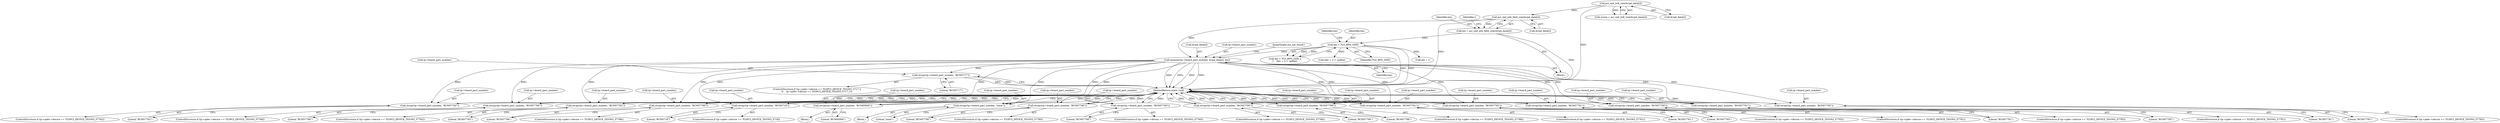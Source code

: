 digraph "0_linux_715230a44310a8cf66fbfb5a46f9a62a9b2de424@API" {
"1000301" [label="(Call,memcpy(tp->board_part_number, &vpd_data[i], len))"];
"1000282" [label="(Call,pci_vpd_info_field_size(&vpd_data[i]))"];
"1000139" [label="(Call,pci_vpd_lrdt_size(&vpd_data[i]))"];
"1000292" [label="(Call,len > TG3_BPN_SIZE)"];
"1000280" [label="(Call,len = pci_vpd_info_field_size(&vpd_data[i]))"];
"1000343" [label="(Call,strcpy(tp->board_part_number, \"BCM5717\"))"];
"1000357" [label="(Call,strcpy(tp->board_part_number, \"BCM5718\"))"];
"1000379" [label="(Call,strcpy(tp->board_part_number, \"BCM57780\"))"];
"1000393" [label="(Call,strcpy(tp->board_part_number, \"BCM57760\"))"];
"1000407" [label="(Call,strcpy(tp->board_part_number, \"BCM57790\"))"];
"1000421" [label="(Call,strcpy(tp->board_part_number, \"BCM57788\"))"];
"1000443" [label="(Call,strcpy(tp->board_part_number, \"BCM57761\"))"];
"1000457" [label="(Call,strcpy(tp->board_part_number, \"BCM57765\"))"];
"1000471" [label="(Call,strcpy(tp->board_part_number, \"BCM57781\"))"];
"1000485" [label="(Call,strcpy(tp->board_part_number, \"BCM57785\"))"];
"1000499" [label="(Call,strcpy(tp->board_part_number, \"BCM57791\"))"];
"1000513" [label="(Call,strcpy(tp->board_part_number, \"BCM57795\"))"];
"1000535" [label="(Call,strcpy(tp->board_part_number, \"BCM57762\"))"];
"1000549" [label="(Call,strcpy(tp->board_part_number, \"BCM57766\"))"];
"1000563" [label="(Call,strcpy(tp->board_part_number, \"BCM57782\"))"];
"1000577" [label="(Call,strcpy(tp->board_part_number, \"BCM57786\"))"];
"1000591" [label="(Call,strcpy(tp->board_part_number, \"BCM95906\"))"];
"1000599" [label="(Call,strcpy(tp->board_part_number, \"none\"))"];
"1000393" [label="(Call,strcpy(tp->board_part_number, \"BCM57760\"))"];
"1000296" [label="(Call,len + i)"];
"1000581" [label="(Literal,\"BCM57786\")"];
"1000343" [label="(Call,strcpy(tp->board_part_number, \"BCM5717\"))"];
"1000397" [label="(Literal,\"BCM57760\")"];
"1000444" [label="(Call,tp->board_part_number)"];
"1000297" [label="(Identifier,len)"];
"1000517" [label="(Literal,\"BCM57795\")"];
"1000592" [label="(Call,tp->board_part_number)"];
"1000514" [label="(Call,tp->board_part_number)"];
"1000597" [label="(Block,)"];
"1000600" [label="(Call,tp->board_part_number)"];
"1000550" [label="(Call,tp->board_part_number)"];
"1000347" [label="(Literal,\"BCM5717\")"];
"1000536" [label="(Call,tp->board_part_number)"];
"1000591" [label="(Call,strcpy(tp->board_part_number, \"BCM95906\"))"];
"1000527" [label="(ControlStructure,if (tp->pdev->device == TG3PCI_DEVICE_TIGON3_57762))"];
"1000385" [label="(ControlStructure,if (tp->pdev->device == TG3PCI_DEVICE_TIGON3_57760))"];
"1000603" [label="(Literal,\"none\")"];
"1000491" [label="(ControlStructure,if (tp->pdev->device == TG3PCI_DEVICE_TIGON3_57791))"];
"1000380" [label="(Call,tp->board_part_number)"];
"1000139" [label="(Call,pci_vpd_lrdt_size(&vpd_data[i]))"];
"1000102" [label="(Block,)"];
"1000577" [label="(Call,strcpy(tp->board_part_number, \"BCM57786\"))"];
"1000358" [label="(Call,tp->board_part_number)"];
"1000137" [label="(Call,rosize = pci_vpd_lrdt_size(&vpd_data[i]))"];
"1000485" [label="(Call,strcpy(tp->board_part_number, \"BCM57785\"))"];
"1000555" [label="(ControlStructure,if (tp->pdev->device == TG3PCI_DEVICE_TIGON3_57782))"];
"1000461" [label="(Literal,\"BCM57765\")"];
"1000567" [label="(Literal,\"BCM57782\")"];
"1000590" [label="(Block,)"];
"1000291" [label="(Call,len > TG3_BPN_SIZE ||\n\t    (len + i) > vpdlen)"];
"1000443" [label="(Call,strcpy(tp->board_part_number, \"BCM57761\"))"];
"1000463" [label="(ControlStructure,if (tp->pdev->device == TG3PCI_DEVICE_TIGON3_57781))"];
"1000293" [label="(Identifier,len)"];
"1000435" [label="(ControlStructure,if (tp->pdev->device == TG3PCI_DEVICE_TIGON3_57761))"];
"1000486" [label="(Call,tp->board_part_number)"];
"1000407" [label="(Call,strcpy(tp->board_part_number, \"BCM57790\"))"];
"1000422" [label="(Call,tp->board_part_number)"];
"1000421" [label="(Call,strcpy(tp->board_part_number, \"BCM57788\"))"];
"1000295" [label="(Call,(len + i) > vpdlen)"];
"1000477" [label="(ControlStructure,if (tp->pdev->device == TG3PCI_DEVICE_TIGON3_57785))"];
"1000541" [label="(ControlStructure,if (tp->pdev->device == TG3PCI_DEVICE_TIGON3_57766))"];
"1000563" [label="(Call,strcpy(tp->board_part_number, \"BCM57782\"))"];
"1000408" [label="(Call,tp->board_part_number)"];
"1000283" [label="(Call,&vpd_data[i])"];
"1000499" [label="(Call,strcpy(tp->board_part_number, \"BCM57791\"))"];
"1000425" [label="(Literal,\"BCM57788\")"];
"1000305" [label="(Call,&vpd_data[i])"];
"1000327" [label="(ControlStructure,if (tp->pdev->device == TG3PCI_DEVICE_TIGON3_5717 ||\n\t\t    tp->pdev->device == TG3PCI_DEVICE_TIGON3_5717_C))"];
"1000539" [label="(Literal,\"BCM57762\")"];
"1000302" [label="(Call,tp->board_part_number)"];
"1000599" [label="(Call,strcpy(tp->board_part_number, \"none\"))"];
"1000595" [label="(Literal,\"BCM95906\")"];
"1000475" [label="(Literal,\"BCM57781\")"];
"1000361" [label="(Literal,\"BCM5718\")"];
"1000553" [label="(Literal,\"BCM57766\")"];
"1000310" [label="(JumpTarget,out_not_found:)"];
"1000513" [label="(Call,strcpy(tp->board_part_number, \"BCM57795\"))"];
"1000280" [label="(Call,len = pci_vpd_info_field_size(&vpd_data[i]))"];
"1000399" [label="(ControlStructure,if (tp->pdev->device == TG3PCI_DEVICE_TIGON3_57790))"];
"1000383" [label="(Literal,\"BCM57780\")"];
"1000281" [label="(Identifier,len)"];
"1000309" [label="(Identifier,len)"];
"1000578" [label="(Call,tp->board_part_number)"];
"1000288" [label="(Identifier,i)"];
"1000301" [label="(Call,memcpy(tp->board_part_number, &vpd_data[i], len))"];
"1000458" [label="(Call,tp->board_part_number)"];
"1000282" [label="(Call,pci_vpd_info_field_size(&vpd_data[i]))"];
"1000294" [label="(Identifier,TG3_BPN_SIZE)"];
"1000349" [label="(ControlStructure,if (tp->pdev->device == TG3PCI_DEVICE_TIGON3_5718))"];
"1000471" [label="(Call,strcpy(tp->board_part_number, \"BCM57781\"))"];
"1000489" [label="(Literal,\"BCM57785\")"];
"1000535" [label="(Call,strcpy(tp->board_part_number, \"BCM57762\"))"];
"1000357" [label="(Call,strcpy(tp->board_part_number, \"BCM5718\"))"];
"1000413" [label="(ControlStructure,if (tp->pdev->device == TG3PCI_DEVICE_TIGON3_57788))"];
"1000394" [label="(Call,tp->board_part_number)"];
"1000472" [label="(Call,tp->board_part_number)"];
"1000503" [label="(Literal,\"BCM57791\")"];
"1000549" [label="(Call,strcpy(tp->board_part_number, \"BCM57766\"))"];
"1000505" [label="(ControlStructure,if (tp->pdev->device == TG3PCI_DEVICE_TIGON3_57795))"];
"1000457" [label="(Call,strcpy(tp->board_part_number, \"BCM57765\"))"];
"1000371" [label="(ControlStructure,if (tp->pdev->device == TG3PCI_DEVICE_TIGON3_57780))"];
"1000292" [label="(Call,len > TG3_BPN_SIZE)"];
"1000344" [label="(Call,tp->board_part_number)"];
"1000411" [label="(Literal,\"BCM57790\")"];
"1000447" [label="(Literal,\"BCM57761\")"];
"1000140" [label="(Call,&vpd_data[i])"];
"1000604" [label="(MethodReturn,static void)"];
"1000564" [label="(Call,tp->board_part_number)"];
"1000379" [label="(Call,strcpy(tp->board_part_number, \"BCM57780\"))"];
"1000569" [label="(ControlStructure,if (tp->pdev->device == TG3PCI_DEVICE_TIGON3_57786))"];
"1000500" [label="(Call,tp->board_part_number)"];
"1000449" [label="(ControlStructure,if (tp->pdev->device == TG3PCI_DEVICE_TIGON3_57765))"];
"1000301" -> "1000102"  [label="AST: "];
"1000301" -> "1000309"  [label="CFG: "];
"1000302" -> "1000301"  [label="AST: "];
"1000305" -> "1000301"  [label="AST: "];
"1000309" -> "1000301"  [label="AST: "];
"1000310" -> "1000301"  [label="CFG: "];
"1000301" -> "1000604"  [label="DDG: "];
"1000301" -> "1000604"  [label="DDG: "];
"1000301" -> "1000604"  [label="DDG: "];
"1000301" -> "1000604"  [label="DDG: "];
"1000282" -> "1000301"  [label="DDG: "];
"1000292" -> "1000301"  [label="DDG: "];
"1000301" -> "1000343"  [label="DDG: "];
"1000301" -> "1000357"  [label="DDG: "];
"1000301" -> "1000379"  [label="DDG: "];
"1000301" -> "1000393"  [label="DDG: "];
"1000301" -> "1000407"  [label="DDG: "];
"1000301" -> "1000421"  [label="DDG: "];
"1000301" -> "1000443"  [label="DDG: "];
"1000301" -> "1000457"  [label="DDG: "];
"1000301" -> "1000471"  [label="DDG: "];
"1000301" -> "1000485"  [label="DDG: "];
"1000301" -> "1000499"  [label="DDG: "];
"1000301" -> "1000513"  [label="DDG: "];
"1000301" -> "1000535"  [label="DDG: "];
"1000301" -> "1000549"  [label="DDG: "];
"1000301" -> "1000563"  [label="DDG: "];
"1000301" -> "1000577"  [label="DDG: "];
"1000301" -> "1000591"  [label="DDG: "];
"1000301" -> "1000599"  [label="DDG: "];
"1000282" -> "1000280"  [label="AST: "];
"1000282" -> "1000283"  [label="CFG: "];
"1000283" -> "1000282"  [label="AST: "];
"1000280" -> "1000282"  [label="CFG: "];
"1000282" -> "1000604"  [label="DDG: "];
"1000282" -> "1000280"  [label="DDG: "];
"1000139" -> "1000282"  [label="DDG: "];
"1000139" -> "1000137"  [label="AST: "];
"1000139" -> "1000140"  [label="CFG: "];
"1000140" -> "1000139"  [label="AST: "];
"1000137" -> "1000139"  [label="CFG: "];
"1000139" -> "1000604"  [label="DDG: "];
"1000139" -> "1000137"  [label="DDG: "];
"1000292" -> "1000291"  [label="AST: "];
"1000292" -> "1000294"  [label="CFG: "];
"1000293" -> "1000292"  [label="AST: "];
"1000294" -> "1000292"  [label="AST: "];
"1000297" -> "1000292"  [label="CFG: "];
"1000291" -> "1000292"  [label="CFG: "];
"1000292" -> "1000604"  [label="DDG: "];
"1000292" -> "1000604"  [label="DDG: "];
"1000292" -> "1000291"  [label="DDG: "];
"1000292" -> "1000291"  [label="DDG: "];
"1000280" -> "1000292"  [label="DDG: "];
"1000292" -> "1000295"  [label="DDG: "];
"1000292" -> "1000296"  [label="DDG: "];
"1000280" -> "1000102"  [label="AST: "];
"1000281" -> "1000280"  [label="AST: "];
"1000288" -> "1000280"  [label="CFG: "];
"1000280" -> "1000604"  [label="DDG: "];
"1000343" -> "1000327"  [label="AST: "];
"1000343" -> "1000347"  [label="CFG: "];
"1000344" -> "1000343"  [label="AST: "];
"1000347" -> "1000343"  [label="AST: "];
"1000604" -> "1000343"  [label="CFG: "];
"1000343" -> "1000604"  [label="DDG: "];
"1000343" -> "1000604"  [label="DDG: "];
"1000357" -> "1000349"  [label="AST: "];
"1000357" -> "1000361"  [label="CFG: "];
"1000358" -> "1000357"  [label="AST: "];
"1000361" -> "1000357"  [label="AST: "];
"1000604" -> "1000357"  [label="CFG: "];
"1000357" -> "1000604"  [label="DDG: "];
"1000357" -> "1000604"  [label="DDG: "];
"1000379" -> "1000371"  [label="AST: "];
"1000379" -> "1000383"  [label="CFG: "];
"1000380" -> "1000379"  [label="AST: "];
"1000383" -> "1000379"  [label="AST: "];
"1000604" -> "1000379"  [label="CFG: "];
"1000379" -> "1000604"  [label="DDG: "];
"1000379" -> "1000604"  [label="DDG: "];
"1000393" -> "1000385"  [label="AST: "];
"1000393" -> "1000397"  [label="CFG: "];
"1000394" -> "1000393"  [label="AST: "];
"1000397" -> "1000393"  [label="AST: "];
"1000604" -> "1000393"  [label="CFG: "];
"1000393" -> "1000604"  [label="DDG: "];
"1000393" -> "1000604"  [label="DDG: "];
"1000407" -> "1000399"  [label="AST: "];
"1000407" -> "1000411"  [label="CFG: "];
"1000408" -> "1000407"  [label="AST: "];
"1000411" -> "1000407"  [label="AST: "];
"1000604" -> "1000407"  [label="CFG: "];
"1000407" -> "1000604"  [label="DDG: "];
"1000407" -> "1000604"  [label="DDG: "];
"1000421" -> "1000413"  [label="AST: "];
"1000421" -> "1000425"  [label="CFG: "];
"1000422" -> "1000421"  [label="AST: "];
"1000425" -> "1000421"  [label="AST: "];
"1000604" -> "1000421"  [label="CFG: "];
"1000421" -> "1000604"  [label="DDG: "];
"1000421" -> "1000604"  [label="DDG: "];
"1000443" -> "1000435"  [label="AST: "];
"1000443" -> "1000447"  [label="CFG: "];
"1000444" -> "1000443"  [label="AST: "];
"1000447" -> "1000443"  [label="AST: "];
"1000604" -> "1000443"  [label="CFG: "];
"1000443" -> "1000604"  [label="DDG: "];
"1000443" -> "1000604"  [label="DDG: "];
"1000457" -> "1000449"  [label="AST: "];
"1000457" -> "1000461"  [label="CFG: "];
"1000458" -> "1000457"  [label="AST: "];
"1000461" -> "1000457"  [label="AST: "];
"1000604" -> "1000457"  [label="CFG: "];
"1000457" -> "1000604"  [label="DDG: "];
"1000457" -> "1000604"  [label="DDG: "];
"1000471" -> "1000463"  [label="AST: "];
"1000471" -> "1000475"  [label="CFG: "];
"1000472" -> "1000471"  [label="AST: "];
"1000475" -> "1000471"  [label="AST: "];
"1000604" -> "1000471"  [label="CFG: "];
"1000471" -> "1000604"  [label="DDG: "];
"1000471" -> "1000604"  [label="DDG: "];
"1000485" -> "1000477"  [label="AST: "];
"1000485" -> "1000489"  [label="CFG: "];
"1000486" -> "1000485"  [label="AST: "];
"1000489" -> "1000485"  [label="AST: "];
"1000604" -> "1000485"  [label="CFG: "];
"1000485" -> "1000604"  [label="DDG: "];
"1000485" -> "1000604"  [label="DDG: "];
"1000499" -> "1000491"  [label="AST: "];
"1000499" -> "1000503"  [label="CFG: "];
"1000500" -> "1000499"  [label="AST: "];
"1000503" -> "1000499"  [label="AST: "];
"1000604" -> "1000499"  [label="CFG: "];
"1000499" -> "1000604"  [label="DDG: "];
"1000499" -> "1000604"  [label="DDG: "];
"1000513" -> "1000505"  [label="AST: "];
"1000513" -> "1000517"  [label="CFG: "];
"1000514" -> "1000513"  [label="AST: "];
"1000517" -> "1000513"  [label="AST: "];
"1000604" -> "1000513"  [label="CFG: "];
"1000513" -> "1000604"  [label="DDG: "];
"1000513" -> "1000604"  [label="DDG: "];
"1000535" -> "1000527"  [label="AST: "];
"1000535" -> "1000539"  [label="CFG: "];
"1000536" -> "1000535"  [label="AST: "];
"1000539" -> "1000535"  [label="AST: "];
"1000604" -> "1000535"  [label="CFG: "];
"1000535" -> "1000604"  [label="DDG: "];
"1000535" -> "1000604"  [label="DDG: "];
"1000549" -> "1000541"  [label="AST: "];
"1000549" -> "1000553"  [label="CFG: "];
"1000550" -> "1000549"  [label="AST: "];
"1000553" -> "1000549"  [label="AST: "];
"1000604" -> "1000549"  [label="CFG: "];
"1000549" -> "1000604"  [label="DDG: "];
"1000549" -> "1000604"  [label="DDG: "];
"1000563" -> "1000555"  [label="AST: "];
"1000563" -> "1000567"  [label="CFG: "];
"1000564" -> "1000563"  [label="AST: "];
"1000567" -> "1000563"  [label="AST: "];
"1000604" -> "1000563"  [label="CFG: "];
"1000563" -> "1000604"  [label="DDG: "];
"1000563" -> "1000604"  [label="DDG: "];
"1000577" -> "1000569"  [label="AST: "];
"1000577" -> "1000581"  [label="CFG: "];
"1000578" -> "1000577"  [label="AST: "];
"1000581" -> "1000577"  [label="AST: "];
"1000604" -> "1000577"  [label="CFG: "];
"1000577" -> "1000604"  [label="DDG: "];
"1000577" -> "1000604"  [label="DDG: "];
"1000591" -> "1000590"  [label="AST: "];
"1000591" -> "1000595"  [label="CFG: "];
"1000592" -> "1000591"  [label="AST: "];
"1000595" -> "1000591"  [label="AST: "];
"1000604" -> "1000591"  [label="CFG: "];
"1000591" -> "1000604"  [label="DDG: "];
"1000591" -> "1000604"  [label="DDG: "];
"1000599" -> "1000597"  [label="AST: "];
"1000599" -> "1000603"  [label="CFG: "];
"1000600" -> "1000599"  [label="AST: "];
"1000603" -> "1000599"  [label="AST: "];
"1000604" -> "1000599"  [label="CFG: "];
"1000599" -> "1000604"  [label="DDG: "];
"1000599" -> "1000604"  [label="DDG: "];
}
